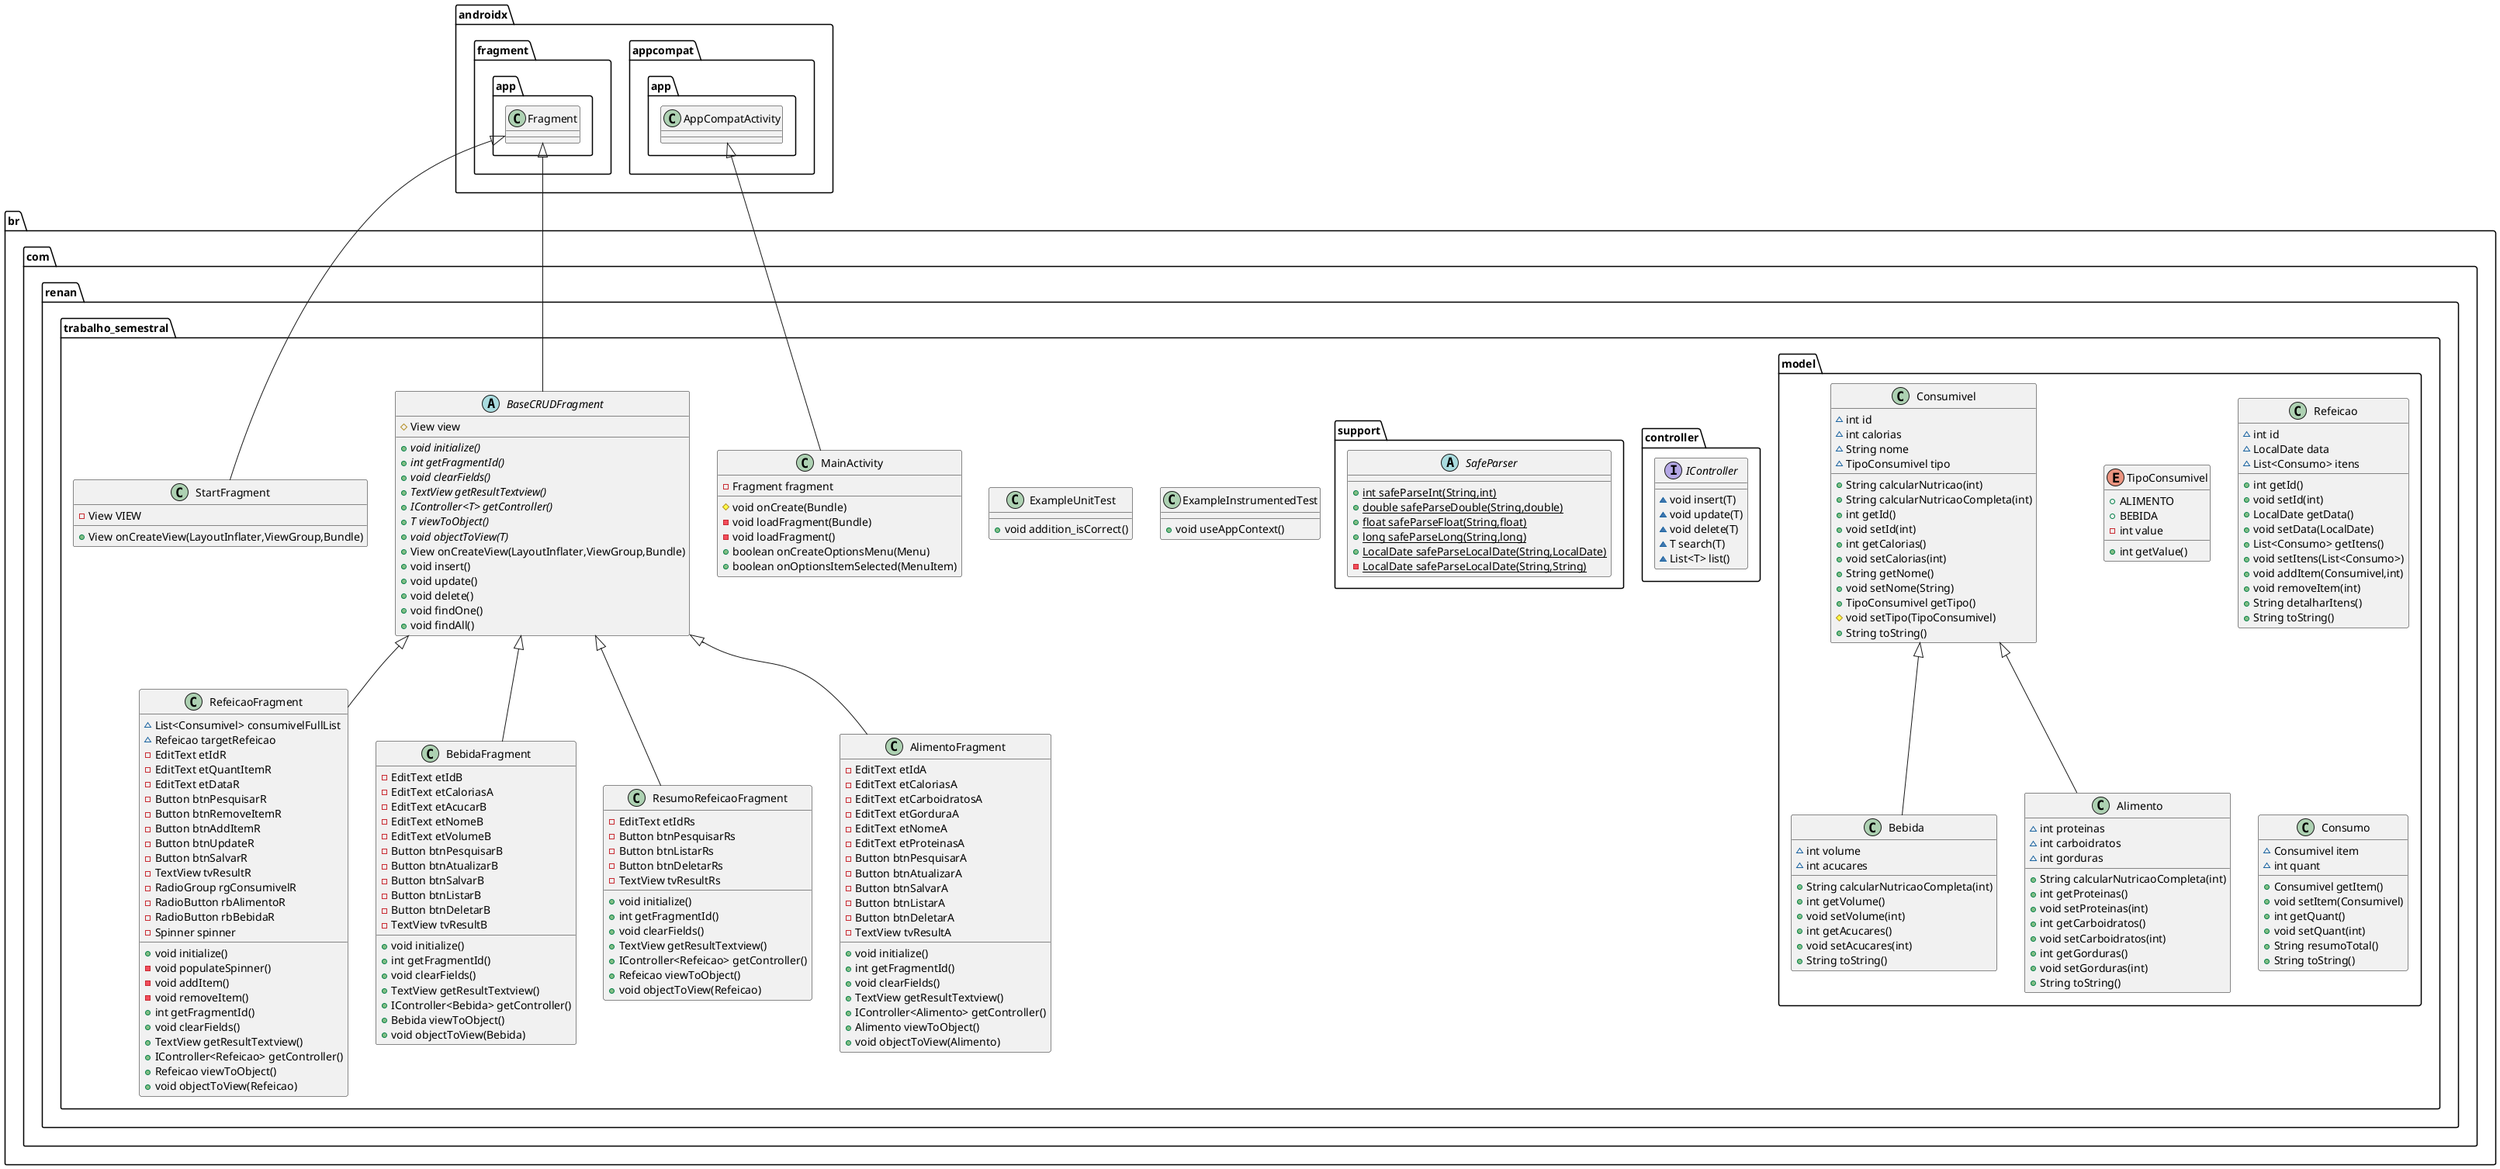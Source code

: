 @startuml
class br.com.renan.trabalho_semestral.RefeicaoFragment {
~ List<Consumivel> consumivelFullList
~ Refeicao targetRefeicao
- EditText etIdR
- EditText etQuantItemR
- EditText etDataR
- Button btnPesquisarR
- Button btnRemoveItemR
- Button btnAddItemR
- Button btnUpdateR
- Button btnSalvarR
- TextView tvResultR
- RadioGroup rgConsumivelR
- RadioButton rbAlimentoR
- RadioButton rbBebidaR
- Spinner spinner
+ void initialize()
- void populateSpinner()
- void addItem()
- void removeItem()
+ int getFragmentId()
+ void clearFields()
+ TextView getResultTextview()
+ IController<Refeicao> getController()
+ Refeicao viewToObject()
+ void objectToView(Refeicao)
}


enum br.com.renan.trabalho_semestral.model.TipoConsumivel {
+  ALIMENTO
+  BEBIDA
- int value
+ int getValue()
}


class br.com.renan.trabalho_semestral.model.Consumivel {
~ int id
~ int calorias
~ String nome
~ TipoConsumivel tipo
+ String calcularNutricao(int)
+ String calcularNutricaoCompleta(int)
+ int getId()
+ void setId(int)
+ int getCalorias()
+ void setCalorias(int)
+ String getNome()
+ void setNome(String)
+ TipoConsumivel getTipo()
# void setTipo(TipoConsumivel)
+ String toString()
}


class br.com.renan.trabalho_semestral.BebidaFragment {
- EditText etIdB
- EditText etCaloriasA
- EditText etAcucarB
- EditText etNomeB
- EditText etVolumeB
- Button btnPesquisarB
- Button btnAtualizarB
- Button btnSalvarB
- Button btnListarB
- Button btnDeletarB
- TextView tvResultB
+ void initialize()
+ int getFragmentId()
+ void clearFields()
+ TextView getResultTextview()
+ IController<Bebida> getController()
+ Bebida viewToObject()
+ void objectToView(Bebida)
}


class br.com.renan.trabalho_semestral.ExampleInstrumentedTest {
+ void useAppContext()
}

interface br.com.renan.trabalho_semestral.controller.IController {
~ void insert(T)
~ void update(T)
~ void delete(T)
~ T search(T)
~ List<T> list()
}

class br.com.renan.trabalho_semestral.ResumoRefeicaoFragment {
- EditText etIdRs
- Button btnPesquisarRs
- Button btnListarRs
- Button btnDeletarRs
- TextView tvResultRs
+ void initialize()
+ int getFragmentId()
+ void clearFields()
+ TextView getResultTextview()
+ IController<Refeicao> getController()
+ Refeicao viewToObject()
+ void objectToView(Refeicao)
}


class br.com.renan.trabalho_semestral.model.Refeicao {
~ int id
~ LocalDate data
~ List<Consumo> itens
+ int getId()
+ void setId(int)
+ LocalDate getData()
+ void setData(LocalDate)
+ List<Consumo> getItens()
+ void setItens(List<Consumo>)
+ void addItem(Consumivel,int)
+ void removeItem(int)
+ String detalharItens()
+ String toString()
}


class br.com.renan.trabalho_semestral.model.Bebida {
~ int volume
~ int acucares
+ String calcularNutricaoCompleta(int)
+ int getVolume()
+ void setVolume(int)
+ int getAcucares()
+ void setAcucares(int)
+ String toString()
}


class br.com.renan.trabalho_semestral.ExampleUnitTest {
+ void addition_isCorrect()
}

class br.com.renan.trabalho_semestral.AlimentoFragment {
- EditText etIdA
- EditText etCaloriasA
- EditText etCarboidratosA
- EditText etGorduraA
- EditText etNomeA
- EditText etProteinasA
- Button btnPesquisarA
- Button btnAtualizarA
- Button btnSalvarA
- Button btnListarA
- Button btnDeletarA
- TextView tvResultA
+ void initialize()
+ int getFragmentId()
+ void clearFields()
+ TextView getResultTextview()
+ IController<Alimento> getController()
+ Alimento viewToObject()
+ void objectToView(Alimento)
}


class br.com.renan.trabalho_semestral.MainActivity {
- Fragment fragment
# void onCreate(Bundle)
- void loadFragment(Bundle)
- void loadFragment()
+ boolean onCreateOptionsMenu(Menu)
+ boolean onOptionsItemSelected(MenuItem)
}


abstract class br.com.renan.trabalho_semestral.support.SafeParser {
+ {static} int safeParseInt(String,int)
+ {static} double safeParseDouble(String,double)
+ {static} float safeParseFloat(String,float)
+ {static} long safeParseLong(String,long)
+ {static} LocalDate safeParseLocalDate(String,LocalDate)
- {static} LocalDate safeParseLocalDate(String,String)
}

abstract class br.com.renan.trabalho_semestral.BaseCRUDFragment {
# View view
+ {abstract}void initialize()
+ {abstract}int getFragmentId()
+ {abstract}void clearFields()
+ {abstract}TextView getResultTextview()
+ {abstract}IController<T> getController()
+ {abstract}T viewToObject()
+ {abstract}void objectToView(T)
+ View onCreateView(LayoutInflater,ViewGroup,Bundle)
+ void insert()
+ void update()
+ void delete()
+ void findOne()
+ void findAll()
}


class br.com.renan.trabalho_semestral.model.Alimento {
~ int proteinas
~ int carboidratos
~ int gorduras
+ String calcularNutricaoCompleta(int)
+ int getProteinas()
+ void setProteinas(int)
+ int getCarboidratos()
+ void setCarboidratos(int)
+ int getGorduras()
+ void setGorduras(int)
+ String toString()
}


class br.com.renan.trabalho_semestral.model.Consumo {
~ Consumivel item
~ int quant
+ Consumivel getItem()
+ void setItem(Consumivel)
+ int getQuant()
+ void setQuant(int)
+ String resumoTotal()
+ String toString()
}


class br.com.renan.trabalho_semestral.StartFragment {
- View VIEW
+ View onCreateView(LayoutInflater,ViewGroup,Bundle)
}




br.com.renan.trabalho_semestral.BaseCRUDFragment <|-- br.com.renan.trabalho_semestral.RefeicaoFragment
br.com.renan.trabalho_semestral.BaseCRUDFragment <|-- br.com.renan.trabalho_semestral.BebidaFragment
br.com.renan.trabalho_semestral.BaseCRUDFragment <|-- br.com.renan.trabalho_semestral.ResumoRefeicaoFragment
br.com.renan.trabalho_semestral.model.Consumivel <|-- br.com.renan.trabalho_semestral.model.Bebida
br.com.renan.trabalho_semestral.BaseCRUDFragment <|-- br.com.renan.trabalho_semestral.AlimentoFragment
androidx.appcompat.app.AppCompatActivity <|-- br.com.renan.trabalho_semestral.MainActivity
androidx.fragment.app.Fragment <|-- br.com.renan.trabalho_semestral.BaseCRUDFragment
br.com.renan.trabalho_semestral.model.Consumivel <|-- br.com.renan.trabalho_semestral.model.Alimento
androidx.fragment.app.Fragment <|-- br.com.renan.trabalho_semestral.StartFragment
@enduml